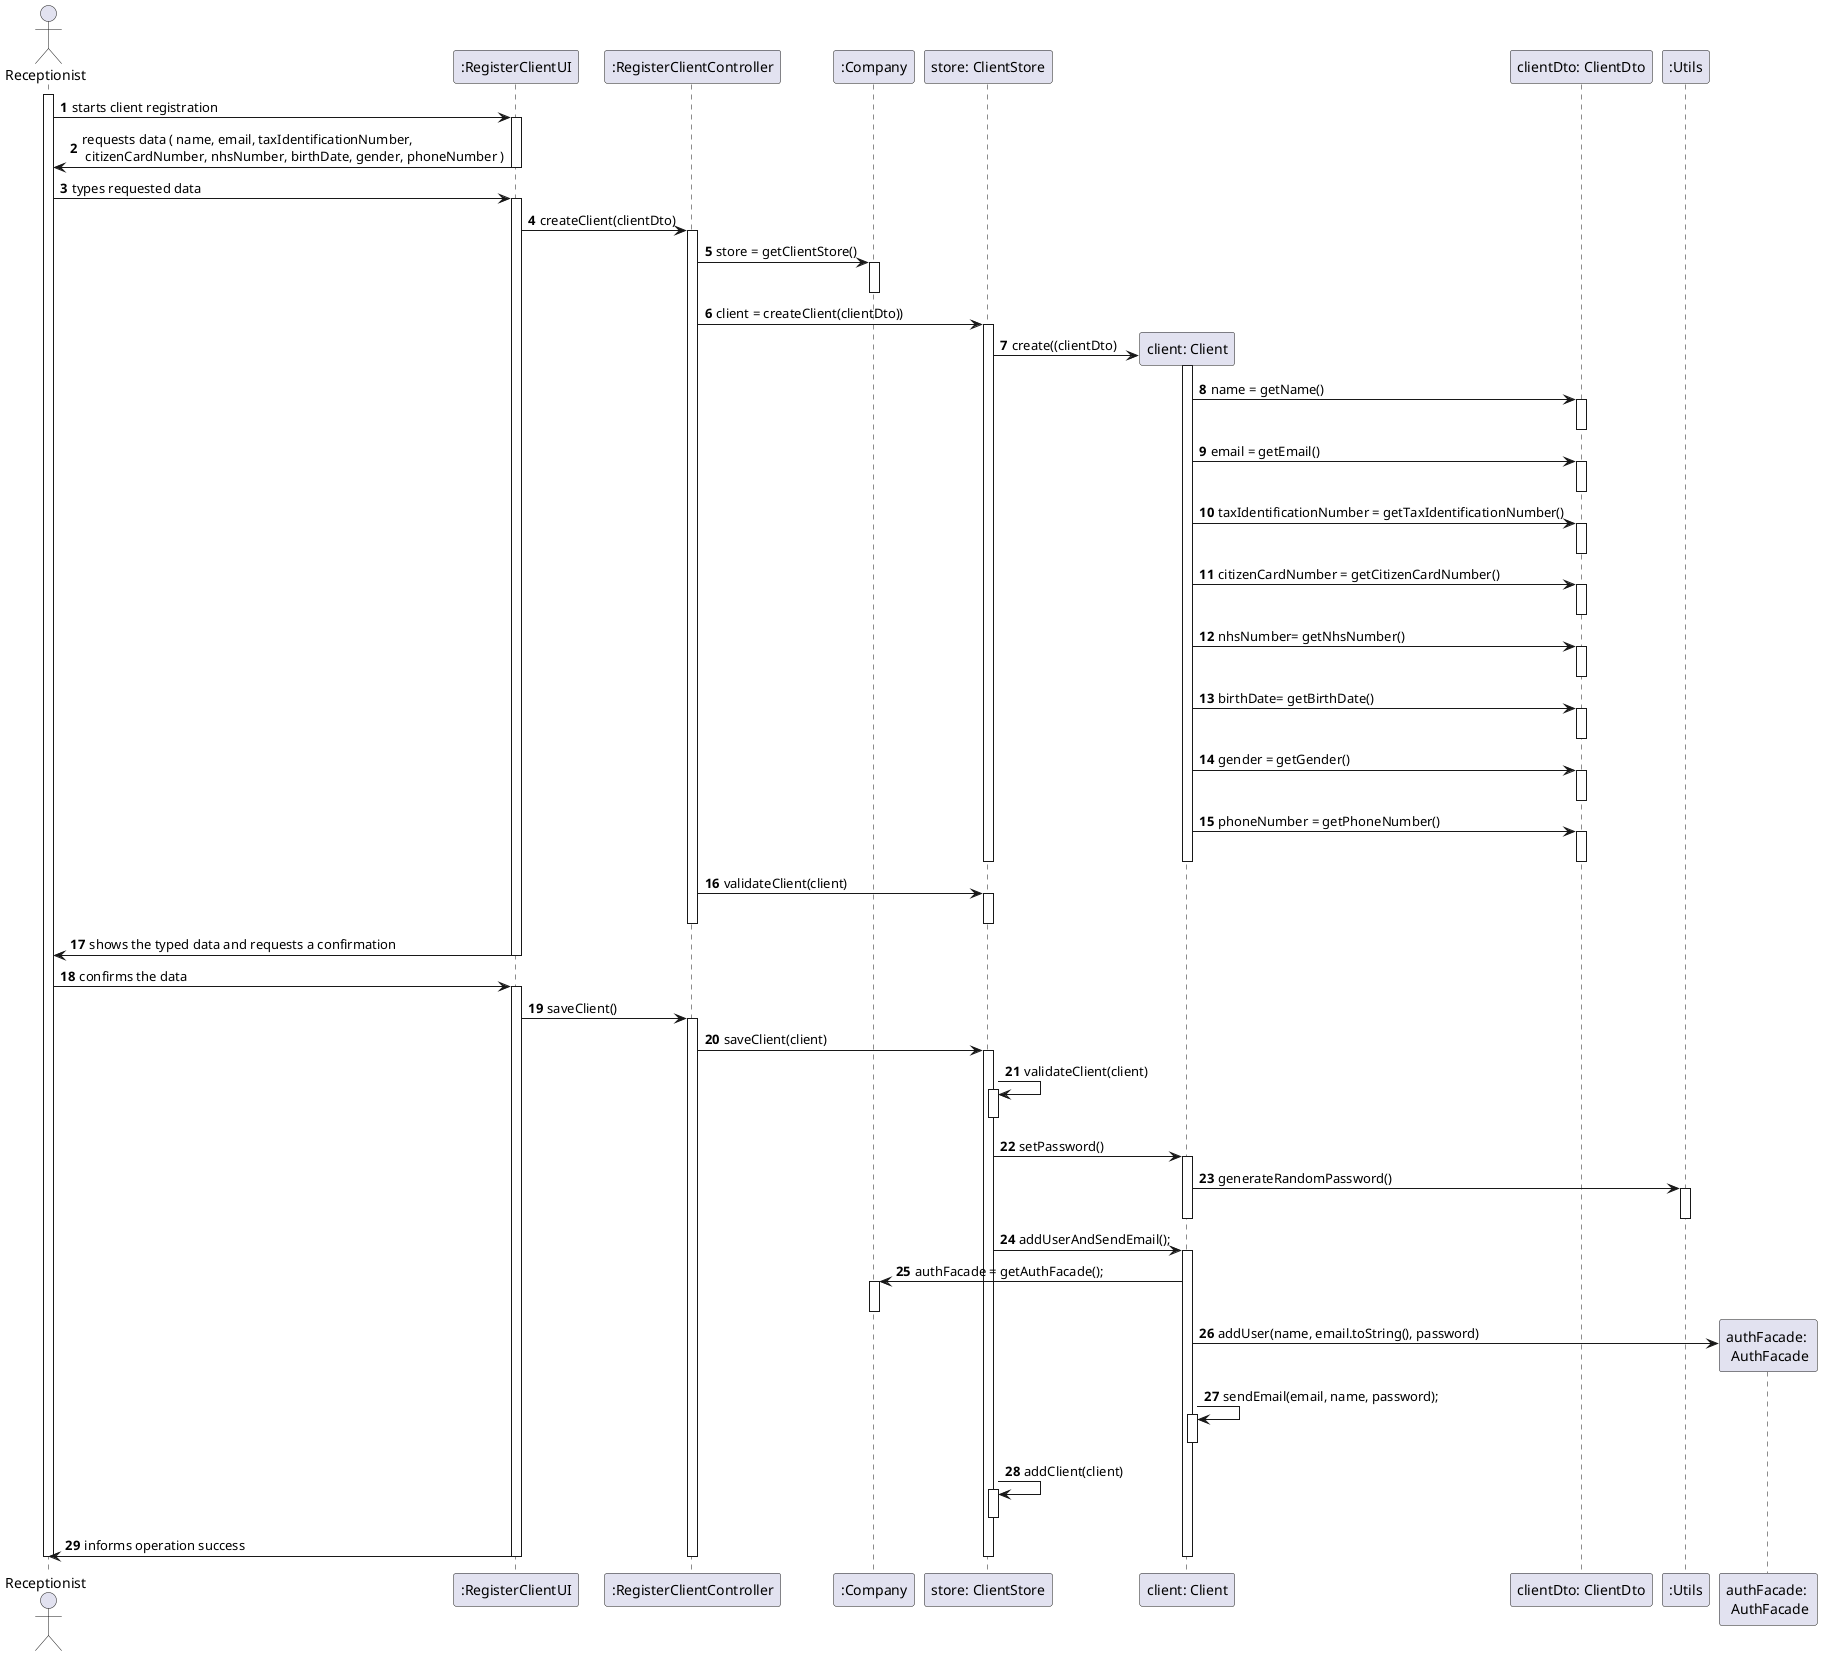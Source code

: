 
@startuml

actor Receptionist as R
participant ":RegisterClientUI" as A
participant ":RegisterClientController" as B
participant ":Company" as C
participant "store: ClientStore" as D



autonumber
activate R
R -> A: starts client registration
activate A
A -> R: requests data ( name, email, taxIdentificationNumber, \n citizenCardNumber, nhsNumber, birthDate, gender, phoneNumber )
deactivate A
R -> A: types requested data
activate A
A-> B: createClient(clientDto)
activate B
B-> C: store = getClientStore()
activate C
deactivate C
B -> D: client = createClient(clientDto))
activate D
create  "client: Client" as E
D ->E: create((clientDto)
activate E
participant "clientDto: ClientDto" as Cdto
E->Cdto: name = getName()
activate Cdto
deactivate Cdto
E->Cdto: email = getEmail()
activate Cdto
deactivate Cdto
E->Cdto: taxIdentificationNumber = getTaxIdentificationNumber()
activate Cdto
deactivate Cdto
E->Cdto: citizenCardNumber = getCitizenCardNumber()
activate Cdto
deactivate Cdto
E->Cdto: nhsNumber= getNhsNumber()
activate Cdto
deactivate Cdto
E->Cdto: birthDate= getBirthDate()
activate Cdto
deactivate Cdto
E->Cdto: gender = getGender()
activate Cdto
deactivate Cdto
E->Cdto: phoneNumber = getPhoneNumber()
activate Cdto
deactivate Cdto
deactivate E
deactivate D
B -> D: validateClient(client)
activate D
deactivate D
deactivate B
A -> R: shows the typed data and requests a confirmation
deactivate A
R-> A:  confirms the data
activate A

A-> B: saveClient()
activate B

B -> D: saveClient(client)
activate D

D -> D: validateClient(client)
activate D
deactivate D
D->E: setPassword()
activate E
participant ":Utils" as U
E->U: generateRandomPassword()
activate U
deactivate U
deactivate E
D-> E: addUserAndSendEmail();
activate E
E-> C : authFacade = getAuthFacade();
activate C
deactivate C
create "authFacade: \n AuthFacade" as Auth
E -> Auth : addUser(name, email.toString(), password)
E->E : sendEmail(email, name, password);
activate E
deactivate E
D -> D: addClient(client)
activate D
deactivate D
A -> R: informs operation success
deactivate B
deactivate D
deactivate A
deactivate R
deactivate E



@enduml